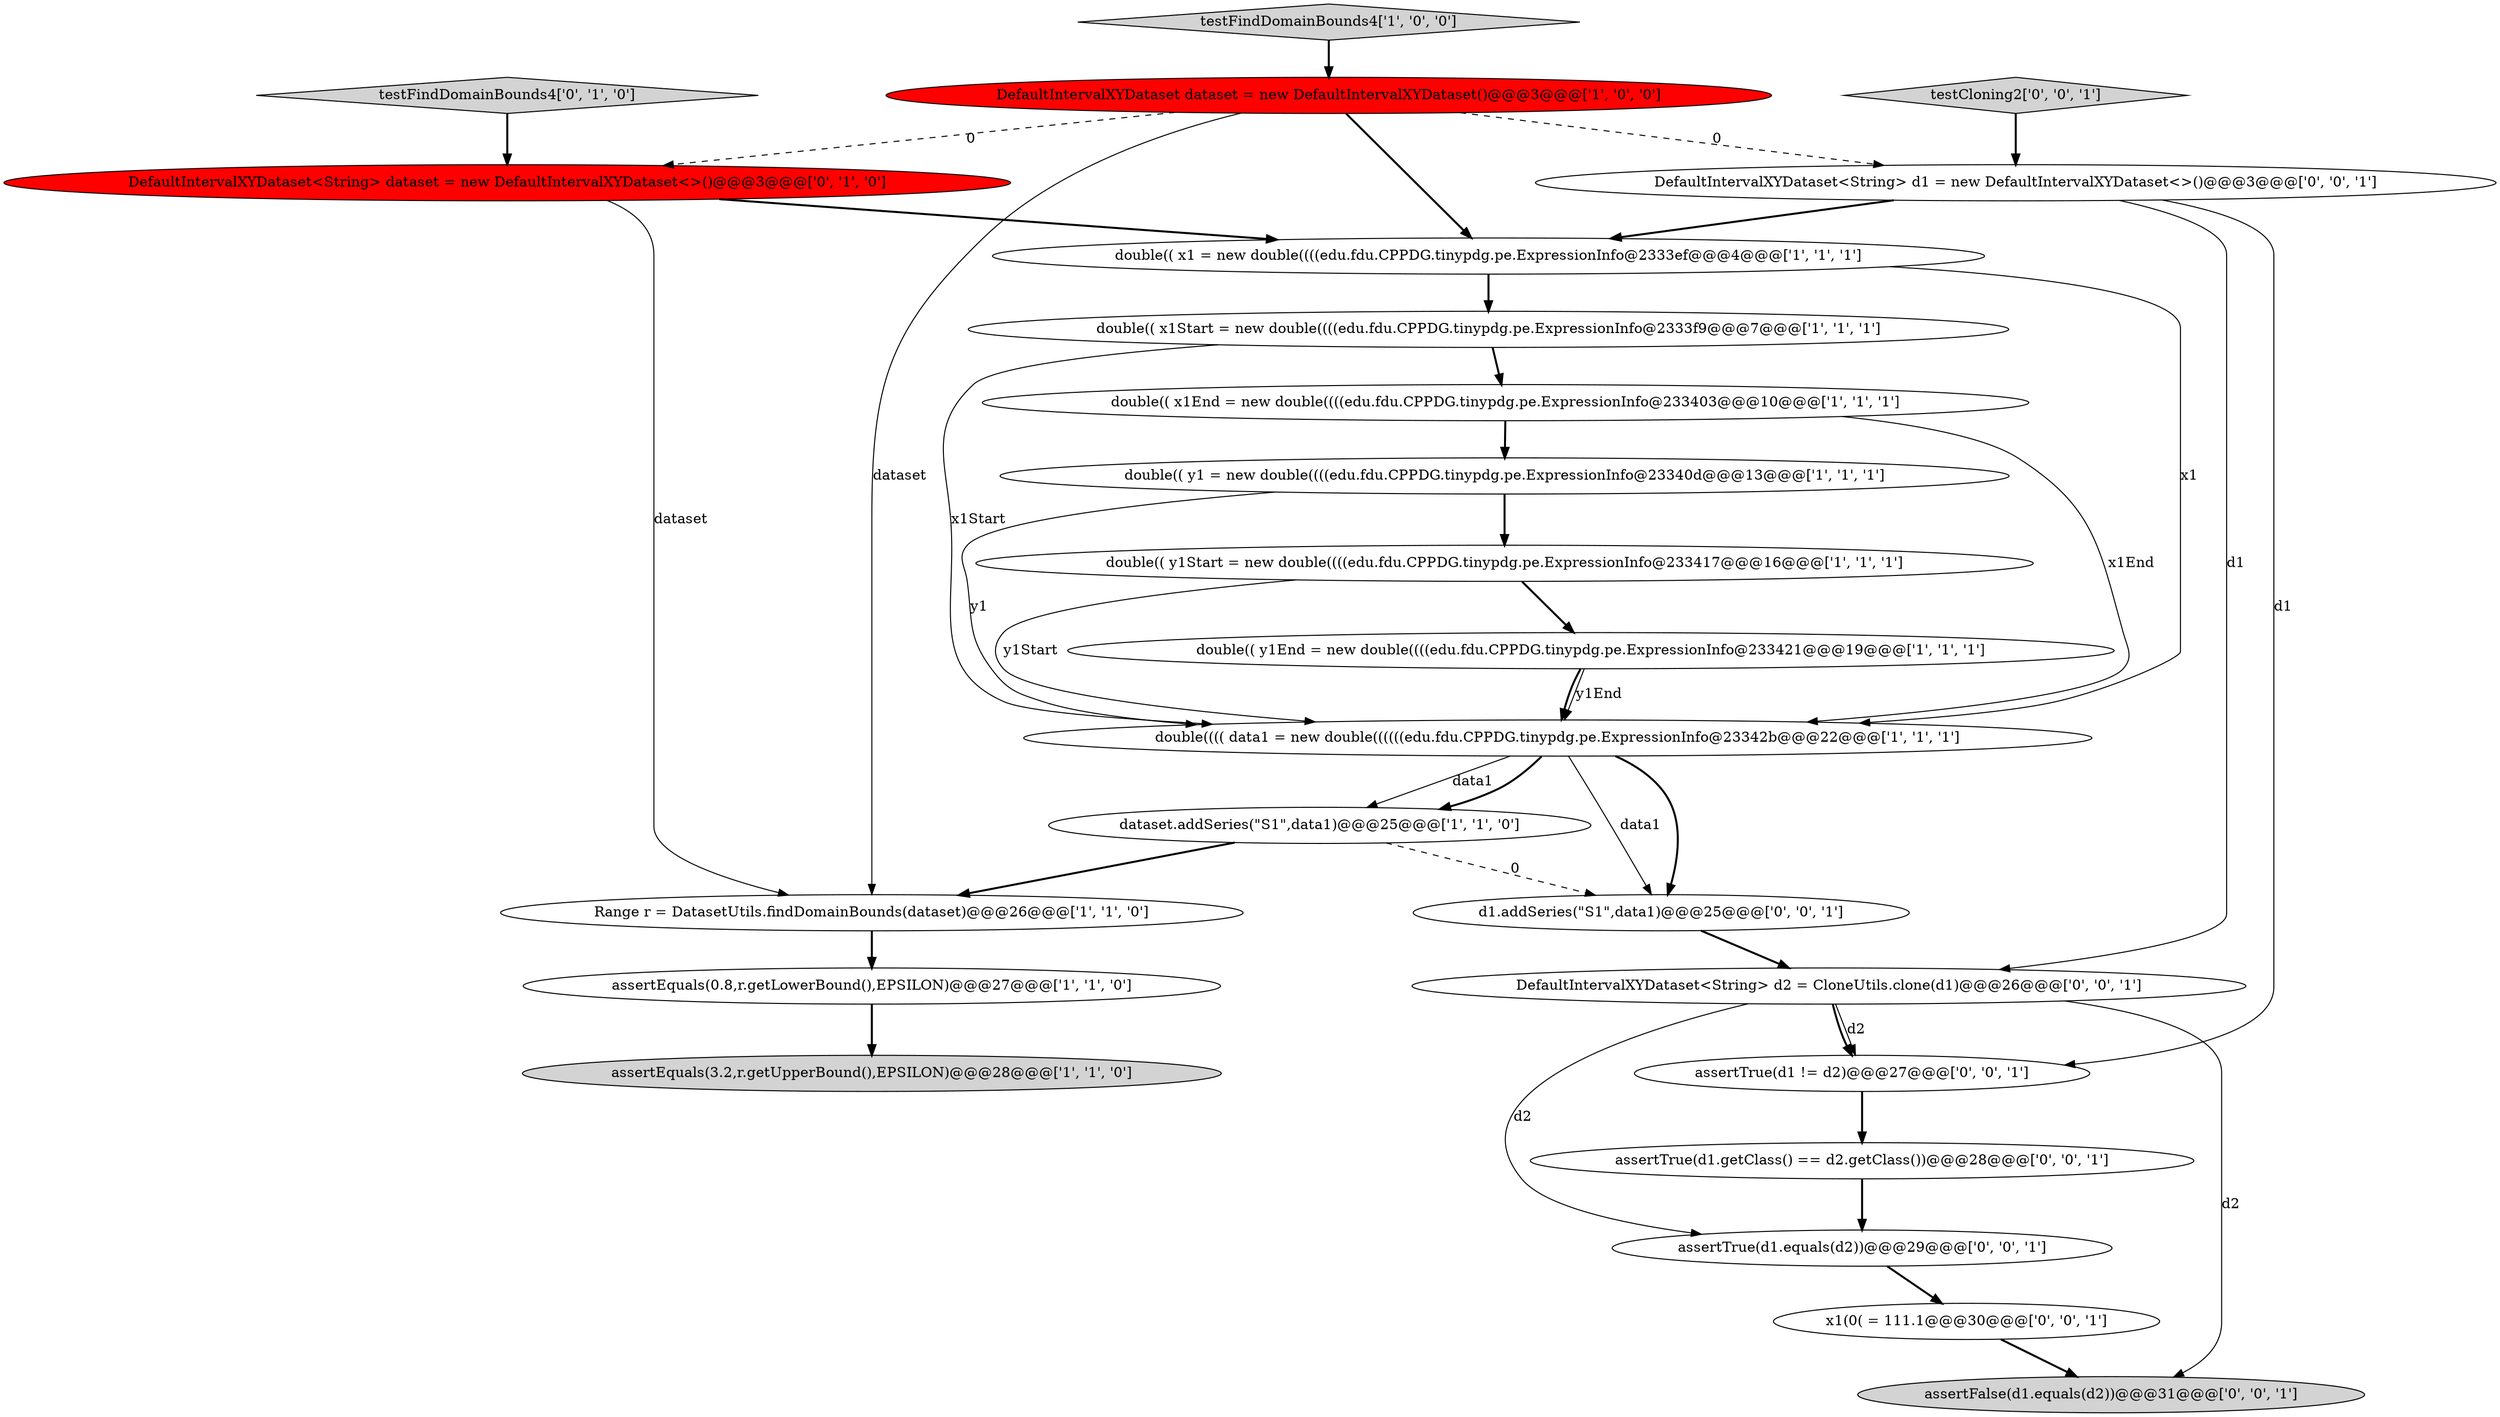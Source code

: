 digraph {
1 [style = filled, label = "DefaultIntervalXYDataset dataset = new DefaultIntervalXYDataset()@@@3@@@['1', '0', '0']", fillcolor = red, shape = ellipse image = "AAA1AAABBB1BBB"];
9 [style = filled, label = "double(( y1 = new double((((edu.fdu.CPPDG.tinypdg.pe.ExpressionInfo@23340d@@@13@@@['1', '1', '1']", fillcolor = white, shape = ellipse image = "AAA0AAABBB1BBB"];
16 [style = filled, label = "assertTrue(d1 != d2)@@@27@@@['0', '0', '1']", fillcolor = white, shape = ellipse image = "AAA0AAABBB3BBB"];
7 [style = filled, label = "dataset.addSeries(\"S1\",data1)@@@25@@@['1', '1', '0']", fillcolor = white, shape = ellipse image = "AAA0AAABBB1BBB"];
18 [style = filled, label = "assertTrue(d1.getClass() == d2.getClass())@@@28@@@['0', '0', '1']", fillcolor = white, shape = ellipse image = "AAA0AAABBB3BBB"];
11 [style = filled, label = "double(( x1Start = new double((((edu.fdu.CPPDG.tinypdg.pe.ExpressionInfo@2333f9@@@7@@@['1', '1', '1']", fillcolor = white, shape = ellipse image = "AAA0AAABBB1BBB"];
0 [style = filled, label = "double(( x1 = new double((((edu.fdu.CPPDG.tinypdg.pe.ExpressionInfo@2333ef@@@4@@@['1', '1', '1']", fillcolor = white, shape = ellipse image = "AAA0AAABBB1BBB"];
21 [style = filled, label = "DefaultIntervalXYDataset<String> d1 = new DefaultIntervalXYDataset<>()@@@3@@@['0', '0', '1']", fillcolor = white, shape = ellipse image = "AAA0AAABBB3BBB"];
8 [style = filled, label = "testFindDomainBounds4['1', '0', '0']", fillcolor = lightgray, shape = diamond image = "AAA0AAABBB1BBB"];
19 [style = filled, label = "testCloning2['0', '0', '1']", fillcolor = lightgray, shape = diamond image = "AAA0AAABBB3BBB"];
4 [style = filled, label = "double(( y1End = new double((((edu.fdu.CPPDG.tinypdg.pe.ExpressionInfo@233421@@@19@@@['1', '1', '1']", fillcolor = white, shape = ellipse image = "AAA0AAABBB1BBB"];
20 [style = filled, label = "DefaultIntervalXYDataset<String> d2 = CloneUtils.clone(d1)@@@26@@@['0', '0', '1']", fillcolor = white, shape = ellipse image = "AAA0AAABBB3BBB"];
22 [style = filled, label = "assertTrue(d1.equals(d2))@@@29@@@['0', '0', '1']", fillcolor = white, shape = ellipse image = "AAA0AAABBB3BBB"];
2 [style = filled, label = "assertEquals(0.8,r.getLowerBound(),EPSILON)@@@27@@@['1', '1', '0']", fillcolor = white, shape = ellipse image = "AAA0AAABBB1BBB"];
15 [style = filled, label = "x1(0( = 111.1@@@30@@@['0', '0', '1']", fillcolor = white, shape = ellipse image = "AAA0AAABBB3BBB"];
12 [style = filled, label = "double(( y1Start = new double((((edu.fdu.CPPDG.tinypdg.pe.ExpressionInfo@233417@@@16@@@['1', '1', '1']", fillcolor = white, shape = ellipse image = "AAA0AAABBB1BBB"];
17 [style = filled, label = "assertFalse(d1.equals(d2))@@@31@@@['0', '0', '1']", fillcolor = lightgray, shape = ellipse image = "AAA0AAABBB3BBB"];
5 [style = filled, label = "Range r = DatasetUtils.findDomainBounds(dataset)@@@26@@@['1', '1', '0']", fillcolor = white, shape = ellipse image = "AAA0AAABBB1BBB"];
23 [style = filled, label = "d1.addSeries(\"S1\",data1)@@@25@@@['0', '0', '1']", fillcolor = white, shape = ellipse image = "AAA0AAABBB3BBB"];
3 [style = filled, label = "double(((( data1 = new double((((((edu.fdu.CPPDG.tinypdg.pe.ExpressionInfo@23342b@@@22@@@['1', '1', '1']", fillcolor = white, shape = ellipse image = "AAA0AAABBB1BBB"];
10 [style = filled, label = "assertEquals(3.2,r.getUpperBound(),EPSILON)@@@28@@@['1', '1', '0']", fillcolor = lightgray, shape = ellipse image = "AAA0AAABBB1BBB"];
6 [style = filled, label = "double(( x1End = new double((((edu.fdu.CPPDG.tinypdg.pe.ExpressionInfo@233403@@@10@@@['1', '1', '1']", fillcolor = white, shape = ellipse image = "AAA0AAABBB1BBB"];
13 [style = filled, label = "testFindDomainBounds4['0', '1', '0']", fillcolor = lightgray, shape = diamond image = "AAA0AAABBB2BBB"];
14 [style = filled, label = "DefaultIntervalXYDataset<String> dataset = new DefaultIntervalXYDataset<>()@@@3@@@['0', '1', '0']", fillcolor = red, shape = ellipse image = "AAA1AAABBB2BBB"];
9->3 [style = solid, label="y1"];
4->3 [style = bold, label=""];
23->20 [style = bold, label=""];
16->18 [style = bold, label=""];
22->15 [style = bold, label=""];
7->23 [style = dashed, label="0"];
11->3 [style = solid, label="x1Start"];
21->0 [style = bold, label=""];
1->14 [style = dashed, label="0"];
11->6 [style = bold, label=""];
6->3 [style = solid, label="x1End"];
0->11 [style = bold, label=""];
1->21 [style = dashed, label="0"];
1->0 [style = bold, label=""];
21->20 [style = solid, label="d1"];
3->7 [style = solid, label="data1"];
2->10 [style = bold, label=""];
20->16 [style = solid, label="d2"];
14->5 [style = solid, label="dataset"];
21->16 [style = solid, label="d1"];
20->22 [style = solid, label="d2"];
8->1 [style = bold, label=""];
5->2 [style = bold, label=""];
7->5 [style = bold, label=""];
3->23 [style = bold, label=""];
18->22 [style = bold, label=""];
15->17 [style = bold, label=""];
20->16 [style = bold, label=""];
14->0 [style = bold, label=""];
12->4 [style = bold, label=""];
3->7 [style = bold, label=""];
3->23 [style = solid, label="data1"];
4->3 [style = solid, label="y1End"];
0->3 [style = solid, label="x1"];
12->3 [style = solid, label="y1Start"];
9->12 [style = bold, label=""];
20->17 [style = solid, label="d2"];
6->9 [style = bold, label=""];
13->14 [style = bold, label=""];
1->5 [style = solid, label="dataset"];
19->21 [style = bold, label=""];
}
